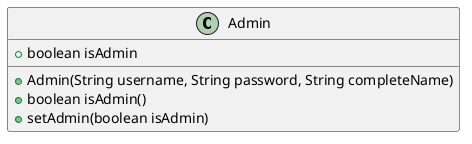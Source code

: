 @startuml
class Admin{
    + boolean isAdmin

    + Admin(String username, String password, String completeName)
    + boolean isAdmin()
    + setAdmin(boolean isAdmin)
}
@enduml